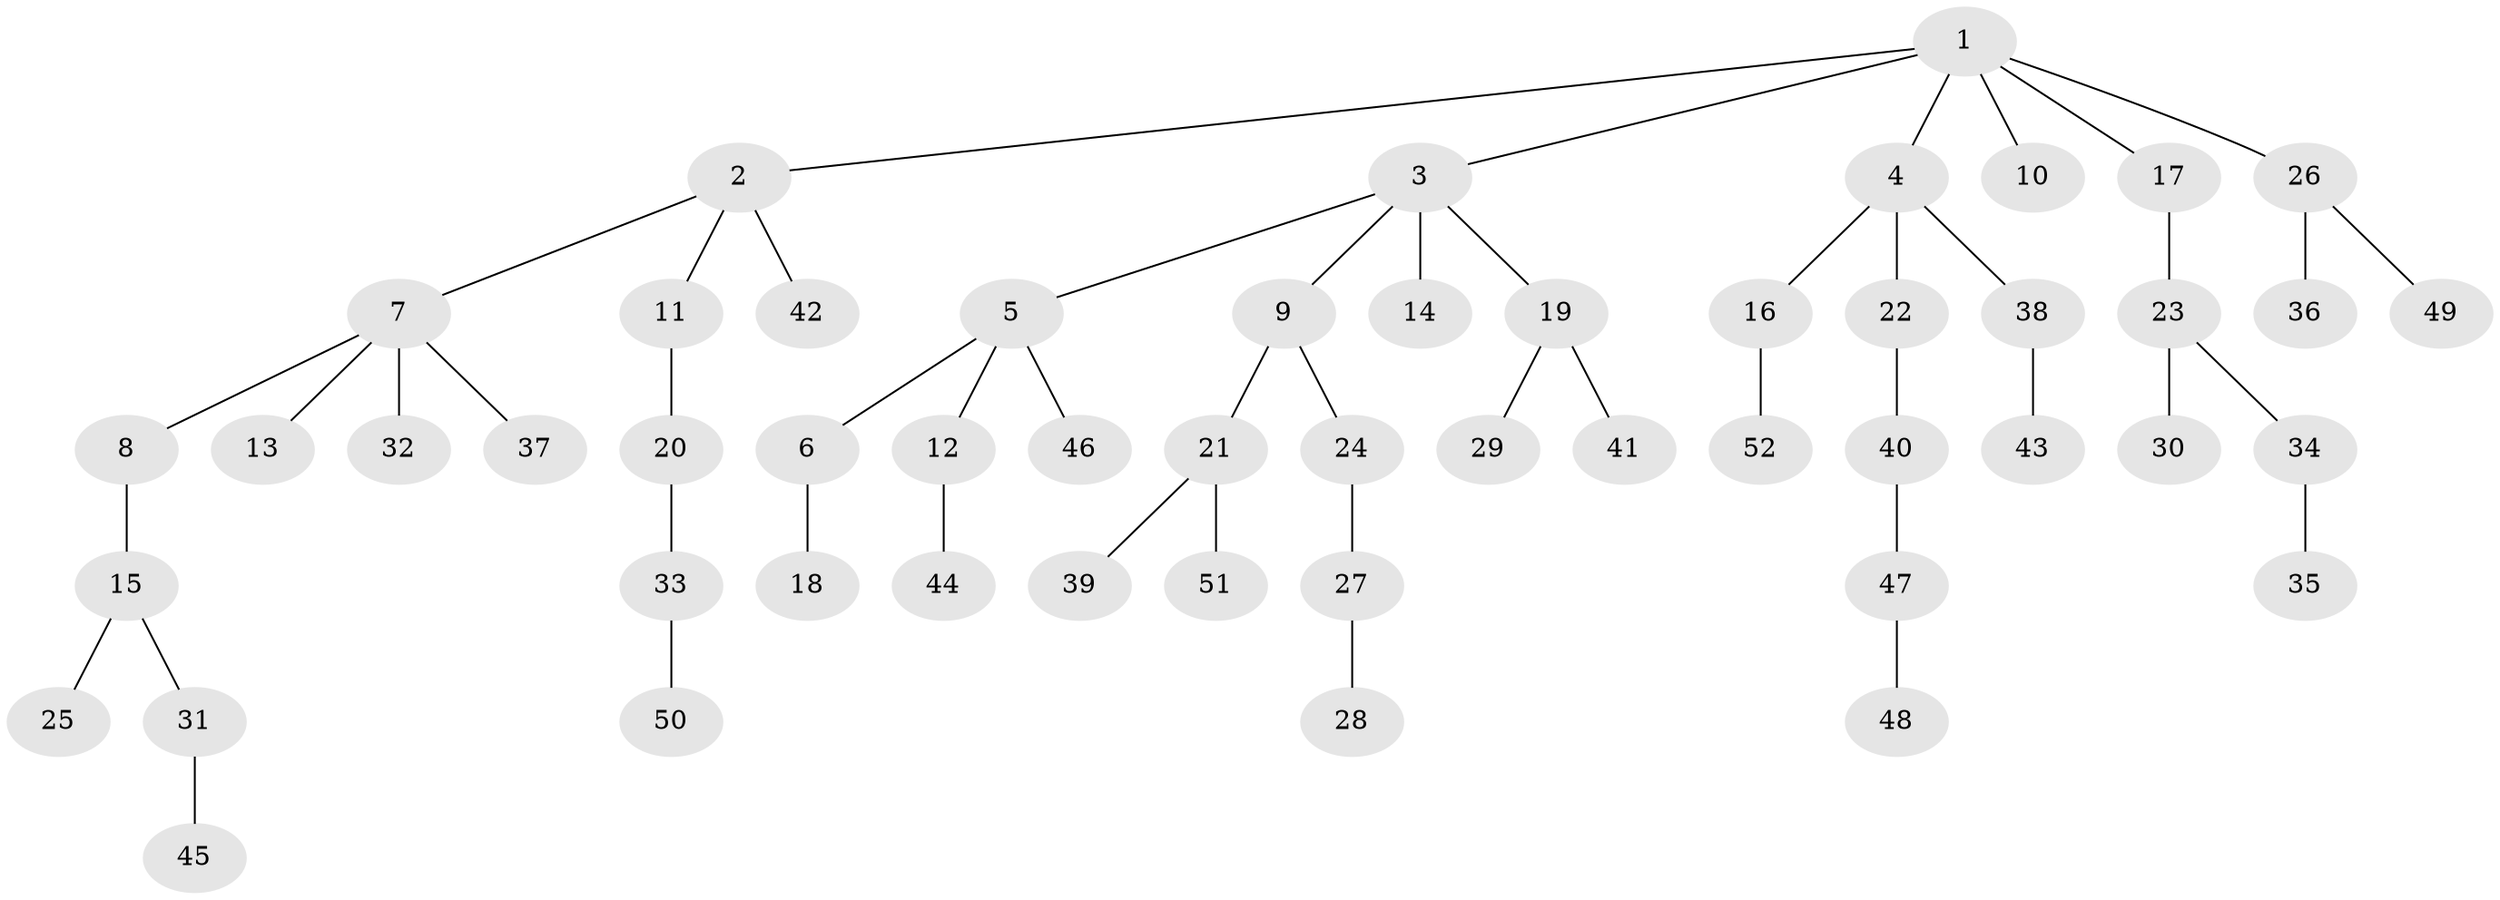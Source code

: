 // coarse degree distribution, {4: 0.08108108108108109, 5: 0.02702702702702703, 3: 0.16216216216216217, 2: 0.2702702702702703, 1: 0.4594594594594595}
// Generated by graph-tools (version 1.1) at 2025/37/03/04/25 23:37:28]
// undirected, 52 vertices, 51 edges
graph export_dot {
  node [color=gray90,style=filled];
  1;
  2;
  3;
  4;
  5;
  6;
  7;
  8;
  9;
  10;
  11;
  12;
  13;
  14;
  15;
  16;
  17;
  18;
  19;
  20;
  21;
  22;
  23;
  24;
  25;
  26;
  27;
  28;
  29;
  30;
  31;
  32;
  33;
  34;
  35;
  36;
  37;
  38;
  39;
  40;
  41;
  42;
  43;
  44;
  45;
  46;
  47;
  48;
  49;
  50;
  51;
  52;
  1 -- 2;
  1 -- 3;
  1 -- 4;
  1 -- 10;
  1 -- 17;
  1 -- 26;
  2 -- 7;
  2 -- 11;
  2 -- 42;
  3 -- 5;
  3 -- 9;
  3 -- 14;
  3 -- 19;
  4 -- 16;
  4 -- 22;
  4 -- 38;
  5 -- 6;
  5 -- 12;
  5 -- 46;
  6 -- 18;
  7 -- 8;
  7 -- 13;
  7 -- 32;
  7 -- 37;
  8 -- 15;
  9 -- 21;
  9 -- 24;
  11 -- 20;
  12 -- 44;
  15 -- 25;
  15 -- 31;
  16 -- 52;
  17 -- 23;
  19 -- 29;
  19 -- 41;
  20 -- 33;
  21 -- 39;
  21 -- 51;
  22 -- 40;
  23 -- 30;
  23 -- 34;
  24 -- 27;
  26 -- 36;
  26 -- 49;
  27 -- 28;
  31 -- 45;
  33 -- 50;
  34 -- 35;
  38 -- 43;
  40 -- 47;
  47 -- 48;
}
